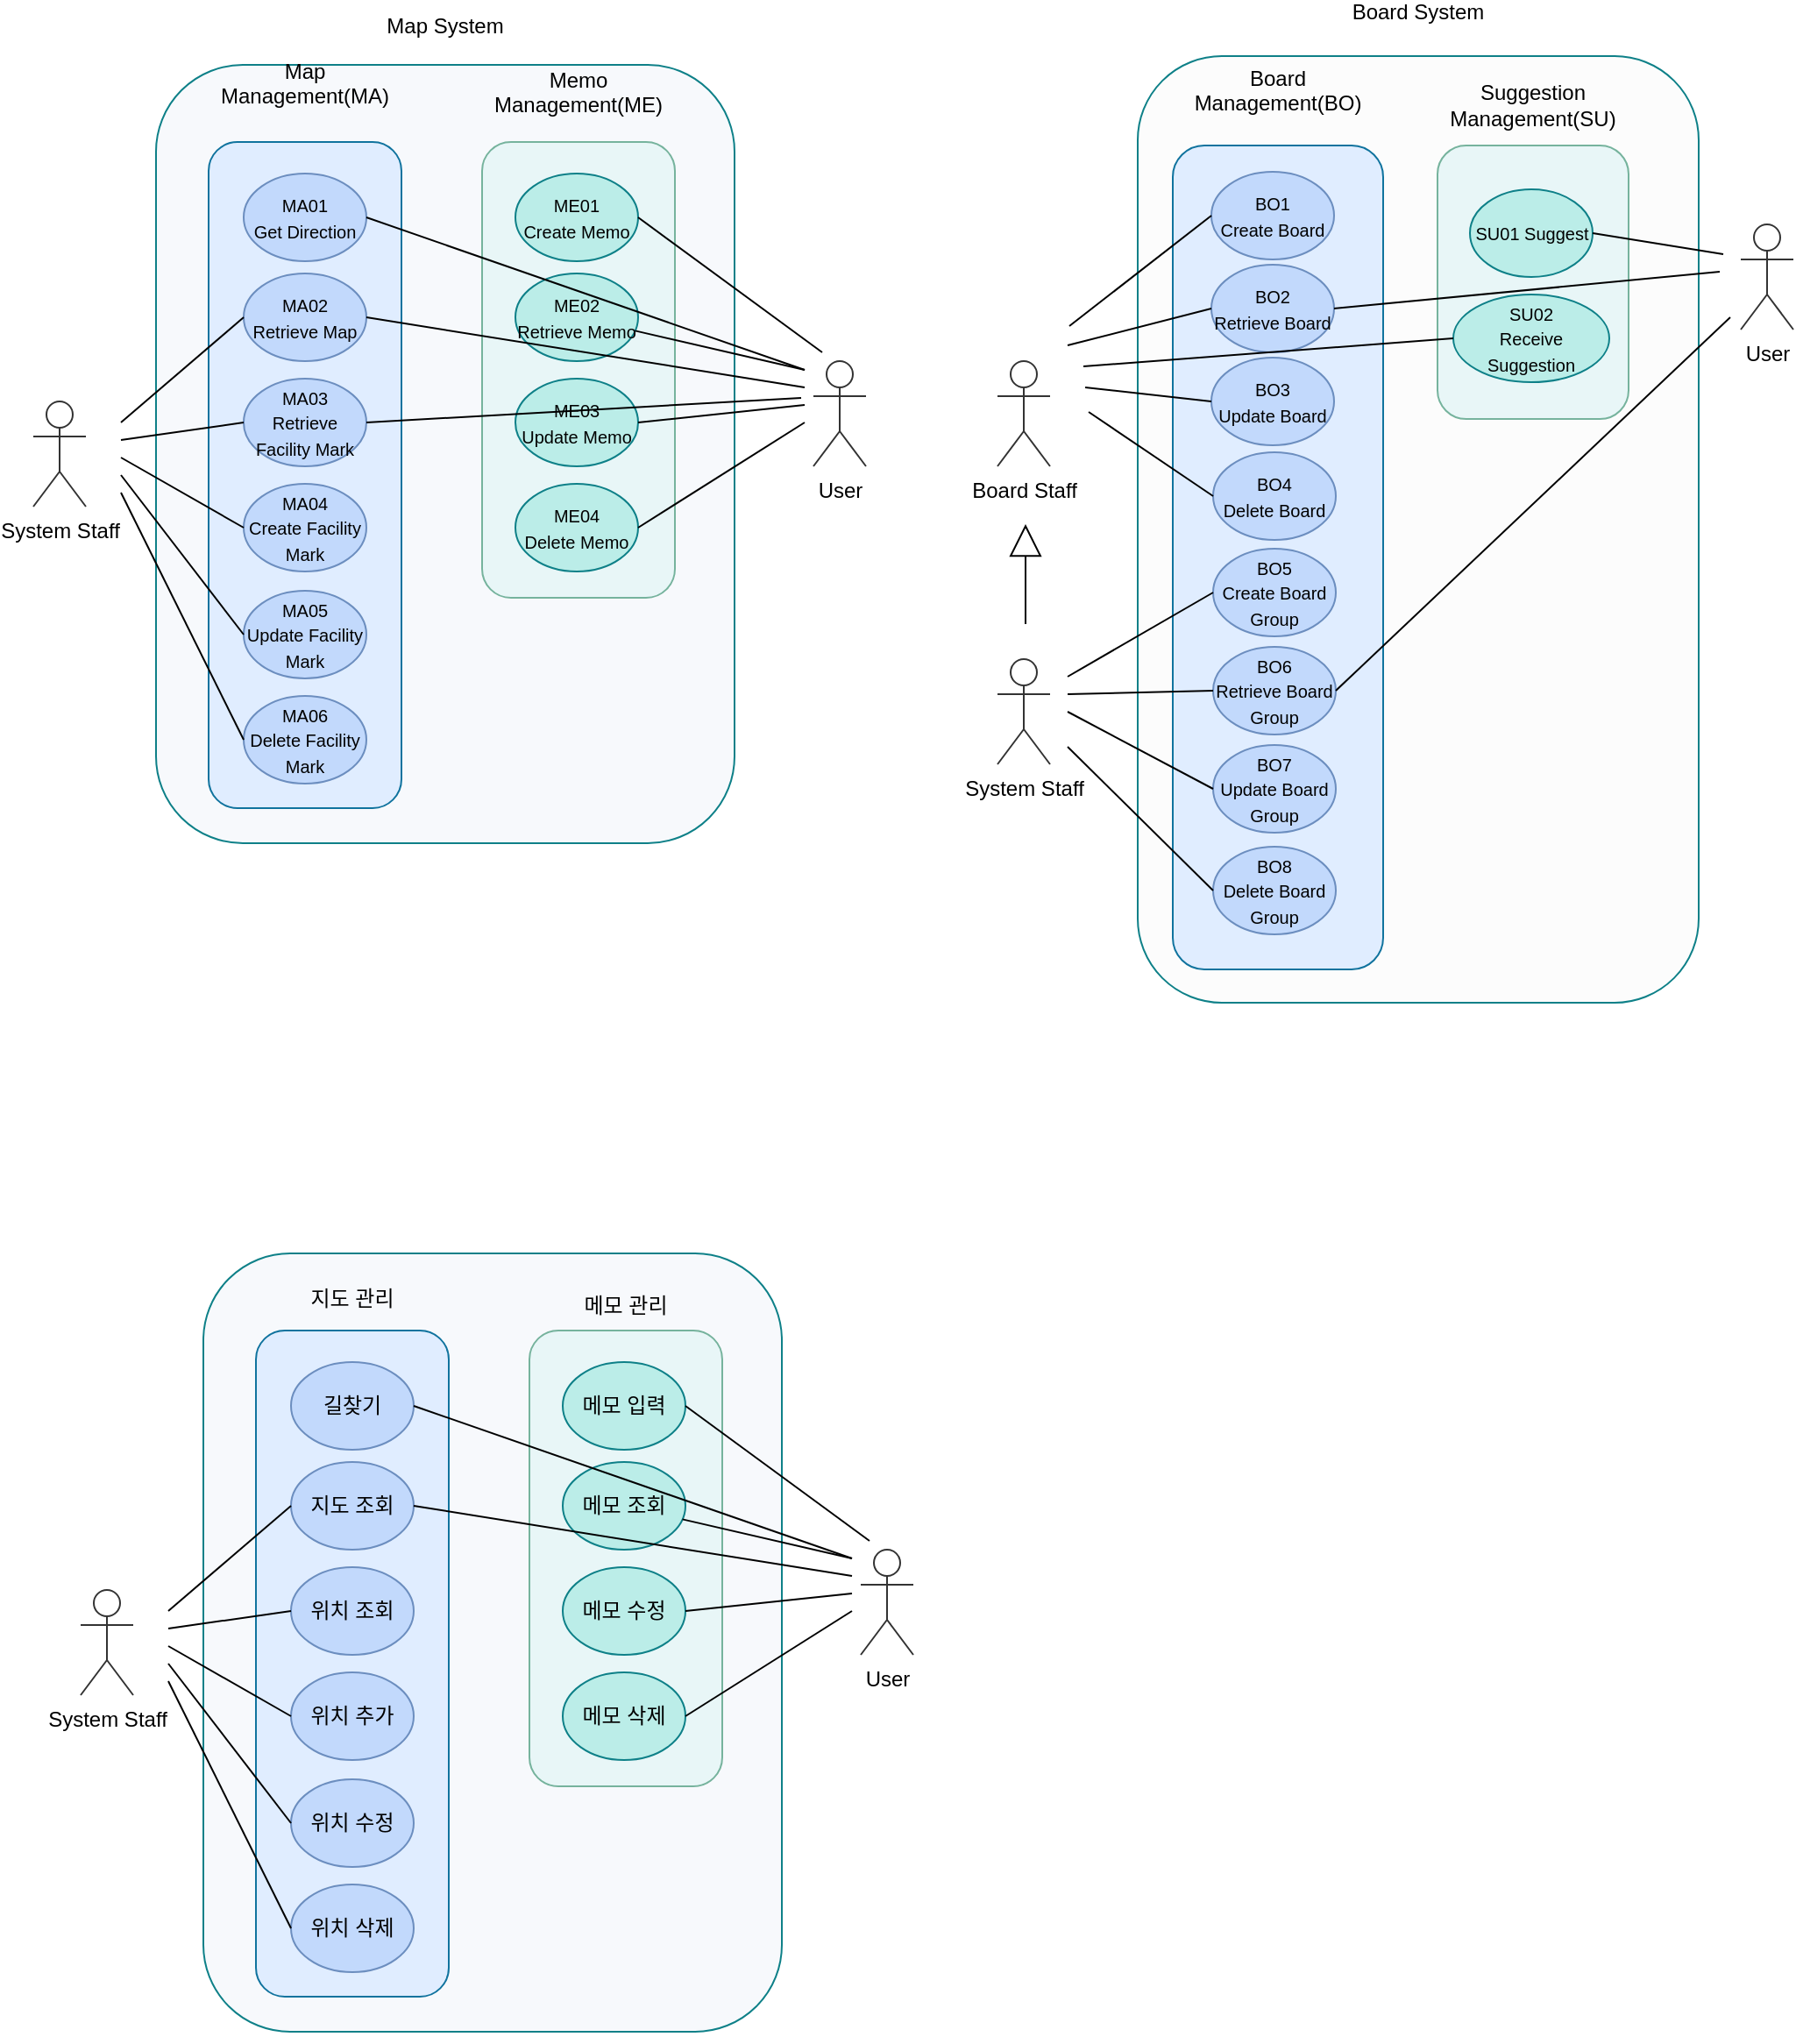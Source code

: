 <mxfile version="14.5.7" type="github">
  <diagram id="os8BwO5idqNauNAGnZHe" name="Page-1">
    <mxGraphModel dx="780" dy="434" grid="0" gridSize="10" guides="1" tooltips="1" connect="1" arrows="1" fold="1" page="1" pageScale="1" pageWidth="827" pageHeight="1169" math="0" shadow="0">
      <root>
        <mxCell id="0" />
        <mxCell id="1" parent="0" />
        <mxCell id="9S0N9jBB2vzTJLr5Gff_-77" value="" style="group" parent="1" vertex="1" connectable="0">
          <mxGeometry x="50" y="35" width="506" height="444" as="geometry" />
        </mxCell>
        <mxCell id="9S0N9jBB2vzTJLr5Gff_-24" value="Map System&lt;br&gt;&lt;br&gt;&lt;br&gt;&lt;br&gt;&lt;br&gt;&lt;br&gt;&lt;br&gt;&lt;br&gt;&lt;br&gt;&lt;br&gt;&lt;br&gt;&lt;br&gt;&lt;br&gt;&lt;br&gt;&lt;br&gt;&lt;br&gt;&lt;br&gt;&lt;br&gt;&lt;br&gt;&lt;br&gt;&lt;br&gt;&lt;br&gt;&lt;br&gt;&lt;br&gt;&lt;br&gt;&lt;br&gt;&lt;br&gt;&lt;br&gt;&lt;br&gt;&lt;br&gt;&lt;br&gt;&lt;br&gt;&lt;br&gt;&lt;br&gt;&lt;br&gt;" style="rounded=1;whiteSpace=wrap;html=1;strokeColor=#0e8088;fillColor=#F7F9FC;" parent="9S0N9jBB2vzTJLr5Gff_-77" vertex="1">
          <mxGeometry x="70" width="330" height="444" as="geometry" />
        </mxCell>
        <mxCell id="9S0N9jBB2vzTJLr5Gff_-1" value="System Staff" style="shape=umlActor;verticalLabelPosition=bottom;verticalAlign=top;html=1;outlineConnect=0;fillColor=none;strokeColor=#333333;" parent="9S0N9jBB2vzTJLr5Gff_-77" vertex="1">
          <mxGeometry y="192" width="30" height="60" as="geometry" />
        </mxCell>
        <mxCell id="9S0N9jBB2vzTJLr5Gff_-3" value="User" style="shape=umlActor;verticalLabelPosition=bottom;verticalAlign=top;html=1;outlineConnect=0;fillColor=none;strokeColor=#333333;" parent="9S0N9jBB2vzTJLr5Gff_-77" vertex="1">
          <mxGeometry x="445" y="169" width="30" height="60" as="geometry" />
        </mxCell>
        <mxCell id="9S0N9jBB2vzTJLr5Gff_-61" value="" style="group" parent="9S0N9jBB2vzTJLr5Gff_-77" vertex="1" connectable="0">
          <mxGeometry x="100" y="44" width="110" height="380" as="geometry" />
        </mxCell>
        <mxCell id="9S0N9jBB2vzTJLr5Gff_-19" value="Map Management(MA)&lt;br&gt;&lt;br&gt;&lt;br&gt;&lt;br&gt;&lt;br&gt;&lt;br&gt;&lt;br&gt;&lt;br&gt;&lt;br&gt;&lt;br&gt;&lt;br&gt;&lt;br&gt;&lt;br&gt;&lt;br&gt;&lt;br&gt;&lt;br&gt;&lt;br&gt;&lt;br&gt;&lt;br&gt;&lt;br&gt;&lt;br&gt;&lt;br&gt;&lt;br&gt;&lt;br&gt;&lt;br&gt;&lt;br&gt;&lt;br&gt;&lt;br&gt;&lt;br&gt;&lt;br&gt;&lt;br&gt;&lt;br&gt;" style="rounded=1;whiteSpace=wrap;html=1;strokeColor=#10739e;fillColor=#E0EDFF;" parent="9S0N9jBB2vzTJLr5Gff_-61" vertex="1">
          <mxGeometry width="110" height="380" as="geometry" />
        </mxCell>
        <mxCell id="9S0N9jBB2vzTJLr5Gff_-6" value="&lt;font style=&quot;font-size: 10px&quot;&gt;MA04&lt;br&gt;Create Facility Mark&lt;/font&gt;" style="ellipse;whiteSpace=wrap;html=1;strokeColor=#6c8ebf;fillColor=#C2D9FC;" parent="9S0N9jBB2vzTJLr5Gff_-61" vertex="1">
          <mxGeometry x="20" y="195" width="70" height="50" as="geometry" />
        </mxCell>
        <mxCell id="9S0N9jBB2vzTJLr5Gff_-7" value="&lt;font style=&quot;font-size: 10px&quot;&gt;MA05&lt;br&gt;Update Facility Mark&lt;/font&gt;" style="ellipse;whiteSpace=wrap;html=1;strokeColor=#6c8ebf;fillColor=#C2D9FC;" parent="9S0N9jBB2vzTJLr5Gff_-61" vertex="1">
          <mxGeometry x="20" y="256" width="70" height="50" as="geometry" />
        </mxCell>
        <mxCell id="9S0N9jBB2vzTJLr5Gff_-8" value="&lt;font style=&quot;font-size: 10px&quot;&gt;MA06&lt;br&gt;Delete Facility Mark&lt;/font&gt;" style="ellipse;whiteSpace=wrap;html=1;strokeColor=#6c8ebf;fillColor=#C2D9FC;" parent="9S0N9jBB2vzTJLr5Gff_-61" vertex="1">
          <mxGeometry x="20" y="316" width="70" height="50" as="geometry" />
        </mxCell>
        <mxCell id="9S0N9jBB2vzTJLr5Gff_-9" value="&lt;font style=&quot;font-size: 10px&quot;&gt;MA01&lt;br&gt;Get Direction&lt;/font&gt;" style="ellipse;whiteSpace=wrap;html=1;strokeColor=#6c8ebf;fillColor=#C2D9FC;" parent="9S0N9jBB2vzTJLr5Gff_-61" vertex="1">
          <mxGeometry x="20" y="18" width="70" height="50" as="geometry" />
        </mxCell>
        <mxCell id="9S0N9jBB2vzTJLr5Gff_-10" value="&lt;font style=&quot;font-size: 10px&quot;&gt;MA03&lt;br&gt;Retrieve Facility Mark&lt;/font&gt;" style="ellipse;whiteSpace=wrap;html=1;strokeColor=#6c8ebf;fillColor=#C2D9FC;" parent="9S0N9jBB2vzTJLr5Gff_-61" vertex="1">
          <mxGeometry x="20" y="135" width="70" height="50" as="geometry" />
        </mxCell>
        <mxCell id="9S0N9jBB2vzTJLr5Gff_-12" value="&lt;font style=&quot;font-size: 10px&quot;&gt;MA02&lt;br&gt;Retrieve Map&lt;/font&gt;" style="ellipse;whiteSpace=wrap;html=1;strokeColor=#6c8ebf;fillColor=#C2D9FC;" parent="9S0N9jBB2vzTJLr5Gff_-61" vertex="1">
          <mxGeometry x="20" y="75" width="70" height="50" as="geometry" />
        </mxCell>
        <mxCell id="9S0N9jBB2vzTJLr5Gff_-62" value="" style="group" parent="9S0N9jBB2vzTJLr5Gff_-77" vertex="1" connectable="0">
          <mxGeometry x="256" y="44" width="110" height="260" as="geometry" />
        </mxCell>
        <mxCell id="9S0N9jBB2vzTJLr5Gff_-18" value="Memo Management(ME)&lt;br&gt;&lt;br&gt;&lt;br&gt;&lt;br&gt;&lt;br&gt;&lt;br&gt;&lt;br&gt;&lt;br&gt;&lt;br&gt;&lt;br&gt;&lt;br&gt;&lt;br&gt;&lt;br&gt;&lt;br&gt;&lt;br&gt;&lt;br&gt;&lt;br&gt;&lt;br&gt;&lt;br&gt;&lt;br&gt;&lt;br&gt;&lt;br&gt;&lt;br&gt;" style="rounded=1;whiteSpace=wrap;html=1;fillColor=#E8F6F7;strokeColor=#76B39D;" parent="9S0N9jBB2vzTJLr5Gff_-62" vertex="1">
          <mxGeometry width="110" height="260" as="geometry" />
        </mxCell>
        <mxCell id="9S0N9jBB2vzTJLr5Gff_-14" value="&lt;font style=&quot;font-size: 10px&quot;&gt;ME01&lt;br&gt;Create Memo&lt;/font&gt;" style="ellipse;whiteSpace=wrap;html=1;strokeColor=#0e8088;fillColor=#BBEDE8;" parent="9S0N9jBB2vzTJLr5Gff_-62" vertex="1">
          <mxGeometry x="19" y="18" width="70" height="50" as="geometry" />
        </mxCell>
        <mxCell id="9S0N9jBB2vzTJLr5Gff_-15" value="&lt;font style=&quot;font-size: 10px&quot;&gt;ME02&lt;br&gt;Retrieve Memo&lt;/font&gt;" style="ellipse;whiteSpace=wrap;html=1;strokeColor=#0e8088;fillColor=#BBEDE8;" parent="9S0N9jBB2vzTJLr5Gff_-62" vertex="1">
          <mxGeometry x="19" y="75" width="70" height="50" as="geometry" />
        </mxCell>
        <mxCell id="9S0N9jBB2vzTJLr5Gff_-16" value="&lt;font style=&quot;font-size: 10px&quot;&gt;ME03&lt;br&gt;Update Memo&lt;/font&gt;" style="ellipse;whiteSpace=wrap;html=1;strokeColor=#0e8088;fillColor=#BBEDE8;" parent="9S0N9jBB2vzTJLr5Gff_-62" vertex="1">
          <mxGeometry x="19" y="135" width="70" height="50" as="geometry" />
        </mxCell>
        <mxCell id="9S0N9jBB2vzTJLr5Gff_-17" value="&lt;font style=&quot;font-size: 10px&quot;&gt;ME04&lt;br&gt;Delete Memo&lt;/font&gt;" style="ellipse;whiteSpace=wrap;html=1;strokeColor=#0e8088;fillColor=#BBEDE8;" parent="9S0N9jBB2vzTJLr5Gff_-62" vertex="1">
          <mxGeometry x="19" y="195" width="70" height="50" as="geometry" />
        </mxCell>
        <mxCell id="9S0N9jBB2vzTJLr5Gff_-64" value="" style="endArrow=none;html=1;exitX=1;exitY=0.5;exitDx=0;exitDy=0;" parent="9S0N9jBB2vzTJLr5Gff_-77" source="9S0N9jBB2vzTJLr5Gff_-14" edge="1">
          <mxGeometry width="50" height="50" relative="1" as="geometry">
            <mxPoint x="260" y="304" as="sourcePoint" />
            <mxPoint x="450" y="164" as="targetPoint" />
          </mxGeometry>
        </mxCell>
        <mxCell id="9S0N9jBB2vzTJLr5Gff_-65" value="" style="endArrow=none;html=1;" parent="9S0N9jBB2vzTJLr5Gff_-77" source="9S0N9jBB2vzTJLr5Gff_-15" edge="1">
          <mxGeometry width="50" height="50" relative="1" as="geometry">
            <mxPoint x="355" y="97" as="sourcePoint" />
            <mxPoint x="440" y="174" as="targetPoint" />
          </mxGeometry>
        </mxCell>
        <mxCell id="9S0N9jBB2vzTJLr5Gff_-66" value="" style="endArrow=none;html=1;exitX=1;exitY=0.5;exitDx=0;exitDy=0;" parent="9S0N9jBB2vzTJLr5Gff_-77" source="9S0N9jBB2vzTJLr5Gff_-16" edge="1">
          <mxGeometry width="50" height="50" relative="1" as="geometry">
            <mxPoint x="365" y="107" as="sourcePoint" />
            <mxPoint x="440" y="194" as="targetPoint" />
          </mxGeometry>
        </mxCell>
        <mxCell id="9S0N9jBB2vzTJLr5Gff_-67" value="" style="endArrow=none;html=1;exitX=1;exitY=0.5;exitDx=0;exitDy=0;" parent="9S0N9jBB2vzTJLr5Gff_-77" source="9S0N9jBB2vzTJLr5Gff_-17" edge="1">
          <mxGeometry width="50" height="50" relative="1" as="geometry">
            <mxPoint x="375" y="117" as="sourcePoint" />
            <mxPoint x="440" y="204" as="targetPoint" />
          </mxGeometry>
        </mxCell>
        <mxCell id="9S0N9jBB2vzTJLr5Gff_-68" value="" style="endArrow=none;html=1;exitX=1;exitY=0.5;exitDx=0;exitDy=0;" parent="9S0N9jBB2vzTJLr5Gff_-77" source="9S0N9jBB2vzTJLr5Gff_-9" edge="1">
          <mxGeometry width="50" height="50" relative="1" as="geometry">
            <mxPoint x="385" y="127" as="sourcePoint" />
            <mxPoint x="440" y="174" as="targetPoint" />
          </mxGeometry>
        </mxCell>
        <mxCell id="9S0N9jBB2vzTJLr5Gff_-69" value="" style="endArrow=none;html=1;exitX=1;exitY=0.5;exitDx=0;exitDy=0;" parent="9S0N9jBB2vzTJLr5Gff_-77" source="9S0N9jBB2vzTJLr5Gff_-12" edge="1">
          <mxGeometry width="50" height="50" relative="1" as="geometry">
            <mxPoint x="395" y="137" as="sourcePoint" />
            <mxPoint x="440" y="184" as="targetPoint" />
          </mxGeometry>
        </mxCell>
        <mxCell id="9S0N9jBB2vzTJLr5Gff_-70" value="" style="endArrow=none;html=1;entryX=0;entryY=0.5;entryDx=0;entryDy=0;" parent="9S0N9jBB2vzTJLr5Gff_-77" target="9S0N9jBB2vzTJLr5Gff_-10" edge="1">
          <mxGeometry width="50" height="50" relative="1" as="geometry">
            <mxPoint x="50" y="214" as="sourcePoint" />
            <mxPoint x="490" y="234" as="targetPoint" />
          </mxGeometry>
        </mxCell>
        <mxCell id="9S0N9jBB2vzTJLr5Gff_-72" value="" style="endArrow=none;html=1;entryX=0;entryY=0.5;entryDx=0;entryDy=0;" parent="9S0N9jBB2vzTJLr5Gff_-77" target="9S0N9jBB2vzTJLr5Gff_-6" edge="1">
          <mxGeometry width="50" height="50" relative="1" as="geometry">
            <mxPoint x="50" y="224" as="sourcePoint" />
            <mxPoint x="130.0" y="214" as="targetPoint" />
          </mxGeometry>
        </mxCell>
        <mxCell id="9S0N9jBB2vzTJLr5Gff_-73" value="" style="endArrow=none;html=1;entryX=0;entryY=0.5;entryDx=0;entryDy=0;" parent="9S0N9jBB2vzTJLr5Gff_-77" target="9S0N9jBB2vzTJLr5Gff_-7" edge="1">
          <mxGeometry width="50" height="50" relative="1" as="geometry">
            <mxPoint x="50" y="234" as="sourcePoint" />
            <mxPoint x="140.0" y="224" as="targetPoint" />
          </mxGeometry>
        </mxCell>
        <mxCell id="9S0N9jBB2vzTJLr5Gff_-74" value="" style="endArrow=none;html=1;entryX=0;entryY=0.5;entryDx=0;entryDy=0;" parent="9S0N9jBB2vzTJLr5Gff_-77" target="9S0N9jBB2vzTJLr5Gff_-8" edge="1">
          <mxGeometry width="50" height="50" relative="1" as="geometry">
            <mxPoint x="50" y="244" as="sourcePoint" />
            <mxPoint x="150.0" y="234" as="targetPoint" />
          </mxGeometry>
        </mxCell>
        <mxCell id="9S0N9jBB2vzTJLr5Gff_-75" value="" style="endArrow=none;html=1;entryX=0;entryY=0.5;entryDx=0;entryDy=0;" parent="9S0N9jBB2vzTJLr5Gff_-77" target="9S0N9jBB2vzTJLr5Gff_-12" edge="1">
          <mxGeometry width="50" height="50" relative="1" as="geometry">
            <mxPoint x="50" y="204" as="sourcePoint" />
            <mxPoint x="160.0" y="244" as="targetPoint" />
          </mxGeometry>
        </mxCell>
        <mxCell id="H-9pgvWS_5h5iuOldSry-1" value="" style="group" vertex="1" connectable="0" parent="1">
          <mxGeometry x="77" y="713" width="506" height="444" as="geometry" />
        </mxCell>
        <mxCell id="H-9pgvWS_5h5iuOldSry-2" value="" style="rounded=1;whiteSpace=wrap;html=1;strokeColor=#0e8088;fillColor=#F7F9FC;" vertex="1" parent="H-9pgvWS_5h5iuOldSry-1">
          <mxGeometry x="70" width="330" height="444" as="geometry" />
        </mxCell>
        <mxCell id="H-9pgvWS_5h5iuOldSry-3" value="System Staff" style="shape=umlActor;verticalLabelPosition=bottom;verticalAlign=top;html=1;outlineConnect=0;fillColor=none;strokeColor=#333333;" vertex="1" parent="H-9pgvWS_5h5iuOldSry-1">
          <mxGeometry y="192" width="30" height="60" as="geometry" />
        </mxCell>
        <mxCell id="H-9pgvWS_5h5iuOldSry-4" value="User" style="shape=umlActor;verticalLabelPosition=bottom;verticalAlign=top;html=1;outlineConnect=0;fillColor=none;strokeColor=#333333;" vertex="1" parent="H-9pgvWS_5h5iuOldSry-1">
          <mxGeometry x="445" y="169" width="30" height="60" as="geometry" />
        </mxCell>
        <mxCell id="H-9pgvWS_5h5iuOldSry-5" value="" style="group" vertex="1" connectable="0" parent="H-9pgvWS_5h5iuOldSry-1">
          <mxGeometry x="100" y="44" width="110" height="380" as="geometry" />
        </mxCell>
        <mxCell id="H-9pgvWS_5h5iuOldSry-6" value="지도 관리&lt;br&gt;&lt;br&gt;&lt;br&gt;&lt;br&gt;&lt;br&gt;&lt;br&gt;&lt;br&gt;&lt;br&gt;&lt;br&gt;&lt;br&gt;&lt;br&gt;&lt;br&gt;&lt;br&gt;&lt;br&gt;&lt;br&gt;&lt;br&gt;&lt;br&gt;&lt;br&gt;&lt;br&gt;&lt;br&gt;&lt;br&gt;&lt;br&gt;&lt;br&gt;&lt;br&gt;&lt;br&gt;&lt;br&gt;&lt;br&gt;&lt;br&gt;&lt;br&gt;&lt;br&gt;" style="rounded=1;whiteSpace=wrap;html=1;strokeColor=#10739e;fillColor=#E0EDFF;" vertex="1" parent="H-9pgvWS_5h5iuOldSry-5">
          <mxGeometry width="110" height="380" as="geometry" />
        </mxCell>
        <mxCell id="H-9pgvWS_5h5iuOldSry-7" value="위치 추가" style="ellipse;whiteSpace=wrap;html=1;strokeColor=#6c8ebf;fillColor=#C2D9FC;" vertex="1" parent="H-9pgvWS_5h5iuOldSry-5">
          <mxGeometry x="20" y="195" width="70" height="50" as="geometry" />
        </mxCell>
        <mxCell id="H-9pgvWS_5h5iuOldSry-8" value="위치 수정" style="ellipse;whiteSpace=wrap;html=1;strokeColor=#6c8ebf;fillColor=#C2D9FC;" vertex="1" parent="H-9pgvWS_5h5iuOldSry-5">
          <mxGeometry x="20" y="256" width="70" height="50" as="geometry" />
        </mxCell>
        <mxCell id="H-9pgvWS_5h5iuOldSry-9" value="위치 삭제" style="ellipse;whiteSpace=wrap;html=1;strokeColor=#6c8ebf;fillColor=#C2D9FC;" vertex="1" parent="H-9pgvWS_5h5iuOldSry-5">
          <mxGeometry x="20" y="316" width="70" height="50" as="geometry" />
        </mxCell>
        <mxCell id="H-9pgvWS_5h5iuOldSry-10" value="길찾기" style="ellipse;whiteSpace=wrap;html=1;strokeColor=#6c8ebf;fillColor=#C2D9FC;" vertex="1" parent="H-9pgvWS_5h5iuOldSry-5">
          <mxGeometry x="20" y="18" width="70" height="50" as="geometry" />
        </mxCell>
        <mxCell id="H-9pgvWS_5h5iuOldSry-11" value="위치 조회" style="ellipse;whiteSpace=wrap;html=1;strokeColor=#6c8ebf;fillColor=#C2D9FC;" vertex="1" parent="H-9pgvWS_5h5iuOldSry-5">
          <mxGeometry x="20" y="135" width="70" height="50" as="geometry" />
        </mxCell>
        <mxCell id="H-9pgvWS_5h5iuOldSry-12" value="지도 조회" style="ellipse;whiteSpace=wrap;html=1;strokeColor=#6c8ebf;fillColor=#C2D9FC;" vertex="1" parent="H-9pgvWS_5h5iuOldSry-5">
          <mxGeometry x="20" y="75" width="70" height="50" as="geometry" />
        </mxCell>
        <mxCell id="H-9pgvWS_5h5iuOldSry-13" value="" style="group" vertex="1" connectable="0" parent="H-9pgvWS_5h5iuOldSry-1">
          <mxGeometry x="256" y="44" width="110" height="260" as="geometry" />
        </mxCell>
        <mxCell id="H-9pgvWS_5h5iuOldSry-14" value="메모 관리&lt;br&gt;&lt;br&gt;&lt;br&gt;&lt;br&gt;&lt;br&gt;&lt;br&gt;&lt;br&gt;&lt;br&gt;&lt;br&gt;&lt;br&gt;&lt;br&gt;&lt;br&gt;&lt;br&gt;&lt;br&gt;&lt;br&gt;&lt;br&gt;&lt;br&gt;&lt;br&gt;&lt;br&gt;&lt;br&gt;&lt;br&gt;" style="rounded=1;whiteSpace=wrap;html=1;fillColor=#E8F6F7;strokeColor=#76B39D;" vertex="1" parent="H-9pgvWS_5h5iuOldSry-13">
          <mxGeometry width="110" height="260" as="geometry" />
        </mxCell>
        <mxCell id="H-9pgvWS_5h5iuOldSry-15" value="메모 입력" style="ellipse;whiteSpace=wrap;html=1;strokeColor=#0e8088;fillColor=#BBEDE8;" vertex="1" parent="H-9pgvWS_5h5iuOldSry-13">
          <mxGeometry x="19" y="18" width="70" height="50" as="geometry" />
        </mxCell>
        <mxCell id="H-9pgvWS_5h5iuOldSry-16" value="메모 조회" style="ellipse;whiteSpace=wrap;html=1;strokeColor=#0e8088;fillColor=#BBEDE8;" vertex="1" parent="H-9pgvWS_5h5iuOldSry-13">
          <mxGeometry x="19" y="75" width="70" height="50" as="geometry" />
        </mxCell>
        <mxCell id="H-9pgvWS_5h5iuOldSry-17" value="메모 수정&lt;span style=&quot;color: rgba(0 , 0 , 0 , 0) ; font-family: monospace ; font-size: 0px&quot;&gt;%3CmxGraphModel%3E%3Croot%3E%3CmxCell%20id%3D%220%22%2F%3E%3CmxCell%20id%3D%221%22%20parent%3D%220%22%2F%3E%3CmxCell%20id%3D%222%22%20value%3D%22%EC%9C%84%EC%B9%98%20%EC%82%AD%EC%A0%9C%22%20style%3D%22ellipse%3BwhiteSpace%3Dwrap%3Bhtml%3D1%3B%22%20vertex%3D%221%22%20parent%3D%221%22%3E%3CmxGeometry%20x%3D%22190%22%20y%3D%22235%22%20width%3D%2270%22%20height%3D%2250%22%20as%3D%22geometry%22%2F%3E%3C%2FmxCell%3E%3C%2Froot%3E%3C%2FmxGraphModel%3E&lt;/span&gt;" style="ellipse;whiteSpace=wrap;html=1;strokeColor=#0e8088;fillColor=#BBEDE8;" vertex="1" parent="H-9pgvWS_5h5iuOldSry-13">
          <mxGeometry x="19" y="135" width="70" height="50" as="geometry" />
        </mxCell>
        <mxCell id="H-9pgvWS_5h5iuOldSry-18" value="메모 삭제" style="ellipse;whiteSpace=wrap;html=1;strokeColor=#0e8088;fillColor=#BBEDE8;" vertex="1" parent="H-9pgvWS_5h5iuOldSry-13">
          <mxGeometry x="19" y="195" width="70" height="50" as="geometry" />
        </mxCell>
        <mxCell id="H-9pgvWS_5h5iuOldSry-19" value="" style="endArrow=none;html=1;exitX=1;exitY=0.5;exitDx=0;exitDy=0;" edge="1" parent="H-9pgvWS_5h5iuOldSry-1" source="H-9pgvWS_5h5iuOldSry-15">
          <mxGeometry width="50" height="50" relative="1" as="geometry">
            <mxPoint x="260" y="304" as="sourcePoint" />
            <mxPoint x="450" y="164" as="targetPoint" />
          </mxGeometry>
        </mxCell>
        <mxCell id="H-9pgvWS_5h5iuOldSry-20" value="" style="endArrow=none;html=1;" edge="1" parent="H-9pgvWS_5h5iuOldSry-1" source="H-9pgvWS_5h5iuOldSry-16">
          <mxGeometry width="50" height="50" relative="1" as="geometry">
            <mxPoint x="355" y="97" as="sourcePoint" />
            <mxPoint x="440" y="174" as="targetPoint" />
          </mxGeometry>
        </mxCell>
        <mxCell id="H-9pgvWS_5h5iuOldSry-21" value="" style="endArrow=none;html=1;exitX=1;exitY=0.5;exitDx=0;exitDy=0;" edge="1" parent="H-9pgvWS_5h5iuOldSry-1" source="H-9pgvWS_5h5iuOldSry-17">
          <mxGeometry width="50" height="50" relative="1" as="geometry">
            <mxPoint x="365" y="107" as="sourcePoint" />
            <mxPoint x="440" y="194" as="targetPoint" />
          </mxGeometry>
        </mxCell>
        <mxCell id="H-9pgvWS_5h5iuOldSry-22" value="" style="endArrow=none;html=1;exitX=1;exitY=0.5;exitDx=0;exitDy=0;" edge="1" parent="H-9pgvWS_5h5iuOldSry-1" source="H-9pgvWS_5h5iuOldSry-18">
          <mxGeometry width="50" height="50" relative="1" as="geometry">
            <mxPoint x="375" y="117" as="sourcePoint" />
            <mxPoint x="440" y="204" as="targetPoint" />
          </mxGeometry>
        </mxCell>
        <mxCell id="H-9pgvWS_5h5iuOldSry-23" value="" style="endArrow=none;html=1;exitX=1;exitY=0.5;exitDx=0;exitDy=0;" edge="1" parent="H-9pgvWS_5h5iuOldSry-1" source="H-9pgvWS_5h5iuOldSry-10">
          <mxGeometry width="50" height="50" relative="1" as="geometry">
            <mxPoint x="385" y="127" as="sourcePoint" />
            <mxPoint x="440" y="174" as="targetPoint" />
          </mxGeometry>
        </mxCell>
        <mxCell id="H-9pgvWS_5h5iuOldSry-24" value="" style="endArrow=none;html=1;exitX=1;exitY=0.5;exitDx=0;exitDy=0;" edge="1" parent="H-9pgvWS_5h5iuOldSry-1" source="H-9pgvWS_5h5iuOldSry-12">
          <mxGeometry width="50" height="50" relative="1" as="geometry">
            <mxPoint x="395" y="137" as="sourcePoint" />
            <mxPoint x="440" y="184" as="targetPoint" />
          </mxGeometry>
        </mxCell>
        <mxCell id="H-9pgvWS_5h5iuOldSry-25" value="" style="endArrow=none;html=1;entryX=0;entryY=0.5;entryDx=0;entryDy=0;" edge="1" parent="H-9pgvWS_5h5iuOldSry-1" target="H-9pgvWS_5h5iuOldSry-11">
          <mxGeometry width="50" height="50" relative="1" as="geometry">
            <mxPoint x="50" y="214" as="sourcePoint" />
            <mxPoint x="490" y="234" as="targetPoint" />
          </mxGeometry>
        </mxCell>
        <mxCell id="H-9pgvWS_5h5iuOldSry-26" value="" style="endArrow=none;html=1;entryX=0;entryY=0.5;entryDx=0;entryDy=0;" edge="1" parent="H-9pgvWS_5h5iuOldSry-1" target="H-9pgvWS_5h5iuOldSry-7">
          <mxGeometry width="50" height="50" relative="1" as="geometry">
            <mxPoint x="50" y="224" as="sourcePoint" />
            <mxPoint x="130.0" y="214" as="targetPoint" />
          </mxGeometry>
        </mxCell>
        <mxCell id="H-9pgvWS_5h5iuOldSry-27" value="" style="endArrow=none;html=1;entryX=0;entryY=0.5;entryDx=0;entryDy=0;" edge="1" parent="H-9pgvWS_5h5iuOldSry-1" target="H-9pgvWS_5h5iuOldSry-8">
          <mxGeometry width="50" height="50" relative="1" as="geometry">
            <mxPoint x="50" y="234" as="sourcePoint" />
            <mxPoint x="140.0" y="224" as="targetPoint" />
          </mxGeometry>
        </mxCell>
        <mxCell id="H-9pgvWS_5h5iuOldSry-28" value="" style="endArrow=none;html=1;entryX=0;entryY=0.5;entryDx=0;entryDy=0;" edge="1" parent="H-9pgvWS_5h5iuOldSry-1" target="H-9pgvWS_5h5iuOldSry-9">
          <mxGeometry width="50" height="50" relative="1" as="geometry">
            <mxPoint x="50" y="244" as="sourcePoint" />
            <mxPoint x="150.0" y="234" as="targetPoint" />
          </mxGeometry>
        </mxCell>
        <mxCell id="H-9pgvWS_5h5iuOldSry-29" value="" style="endArrow=none;html=1;entryX=0;entryY=0.5;entryDx=0;entryDy=0;" edge="1" parent="H-9pgvWS_5h5iuOldSry-1" target="H-9pgvWS_5h5iuOldSry-12">
          <mxGeometry width="50" height="50" relative="1" as="geometry">
            <mxPoint x="50" y="204" as="sourcePoint" />
            <mxPoint x="160.0" y="244" as="targetPoint" />
          </mxGeometry>
        </mxCell>
        <mxCell id="H-9pgvWS_5h5iuOldSry-32" value="" style="endArrow=none;html=1;exitX=1;exitY=0.5;exitDx=0;exitDy=0;" edge="1" parent="1" source="9S0N9jBB2vzTJLr5Gff_-10">
          <mxGeometry width="50" height="50" relative="1" as="geometry">
            <mxPoint x="282" y="298" as="sourcePoint" />
            <mxPoint x="488" y="225" as="targetPoint" />
          </mxGeometry>
        </mxCell>
        <mxCell id="9S0N9jBB2vzTJLr5Gff_-25" value="Board System&lt;br&gt;&lt;br&gt;&lt;br&gt;&lt;br&gt;&lt;br&gt;&lt;br&gt;&lt;br&gt;&lt;br&gt;&lt;br&gt;&lt;br&gt;&lt;br&gt;&lt;br&gt;&lt;br&gt;&lt;br&gt;&lt;br&gt;&lt;br&gt;&lt;br&gt;&lt;br&gt;&lt;br&gt;&lt;br&gt;&lt;br&gt;&lt;br&gt;&lt;br&gt;&lt;br&gt;&lt;br&gt;&lt;br&gt;&lt;br&gt;&lt;br&gt;&lt;br&gt;&lt;br&gt;&lt;br&gt;&lt;br&gt;&lt;br&gt;&lt;br&gt;&lt;br&gt;&lt;br&gt;&lt;br&gt;&lt;br&gt;&lt;br&gt;&lt;br&gt;&lt;br&gt;&lt;br&gt;" style="rounded=1;whiteSpace=wrap;html=1;strokeColor=#0E8088;fillColor=#FCFCFC;" parent="1" vertex="1">
          <mxGeometry x="680" y="30" width="320" height="540" as="geometry" />
        </mxCell>
        <mxCell id="9S0N9jBB2vzTJLr5Gff_-109" value="User" style="shape=umlActor;verticalLabelPosition=bottom;verticalAlign=top;html=1;outlineConnect=0;strokeColor=#333333;fillColor=none;" parent="1" vertex="1">
          <mxGeometry x="1024" y="126" width="30" height="60" as="geometry" />
        </mxCell>
        <mxCell id="9S0N9jBB2vzTJLr5Gff_-128" value="" style="group" parent="1" vertex="1" connectable="0">
          <mxGeometry x="700" y="81" width="120" height="470" as="geometry" />
        </mxCell>
        <mxCell id="9S0N9jBB2vzTJLr5Gff_-120" value="Board Management(BO)&lt;br&gt;&lt;br&gt;&lt;br&gt;&lt;br&gt;&lt;br&gt;&lt;br&gt;&lt;br&gt;&lt;br&gt;&lt;br&gt;&lt;br&gt;&lt;br&gt;&lt;br&gt;&lt;br&gt;&lt;br&gt;&lt;br&gt;&lt;br&gt;&lt;br&gt;&lt;br&gt;&lt;br&gt;&lt;br&gt;&lt;br&gt;&lt;br&gt;&lt;br&gt;&lt;br&gt;&lt;br&gt;&lt;br&gt;&lt;br&gt;&lt;br&gt;&lt;br&gt;&lt;br&gt;&lt;br&gt;&lt;br&gt;&lt;br&gt;&lt;br&gt;&lt;br&gt;&lt;br&gt;&lt;br&gt;&lt;br&gt;" style="rounded=1;whiteSpace=wrap;html=1;strokeColor=#10739e;fillColor=#E0EDFF;" parent="9S0N9jBB2vzTJLr5Gff_-128" vertex="1">
          <mxGeometry width="120" height="470" as="geometry" />
        </mxCell>
        <mxCell id="9S0N9jBB2vzTJLr5Gff_-33" value="&lt;font style=&quot;font-size: 10px&quot;&gt;BO6&lt;br&gt;Retrieve Board Group&lt;/font&gt;" style="ellipse;whiteSpace=wrap;html=1;fillColor=#C2D9FC;strokeColor=#6C8EBF;" parent="9S0N9jBB2vzTJLr5Gff_-128" vertex="1">
          <mxGeometry x="23" y="286" width="70" height="50" as="geometry" />
        </mxCell>
        <mxCell id="9S0N9jBB2vzTJLr5Gff_-29" value="&lt;font style=&quot;font-size: 10px&quot;&gt;BO5&lt;br&gt;Create Board Group&lt;/font&gt;" style="ellipse;whiteSpace=wrap;html=1;fillColor=#C2D9FC;strokeColor=#6C8EBF;" parent="9S0N9jBB2vzTJLr5Gff_-128" vertex="1">
          <mxGeometry x="23" y="230" width="70" height="50" as="geometry" />
        </mxCell>
        <mxCell id="9S0N9jBB2vzTJLr5Gff_-30" value="&lt;font style=&quot;font-size: 10px&quot;&gt;BO7&lt;br&gt;Update Board Group&lt;/font&gt;" style="ellipse;whiteSpace=wrap;html=1;fillColor=#C2D9FC;strokeColor=#6C8EBF;" parent="9S0N9jBB2vzTJLr5Gff_-128" vertex="1">
          <mxGeometry x="23" y="342" width="70" height="50" as="geometry" />
        </mxCell>
        <mxCell id="9S0N9jBB2vzTJLr5Gff_-31" value="&lt;font style=&quot;font-size: 10px&quot;&gt;BO8&lt;br&gt;Delete Board Group&lt;/font&gt;" style="ellipse;whiteSpace=wrap;html=1;fillColor=#C2D9FC;strokeColor=#6C8EBF;" parent="9S0N9jBB2vzTJLr5Gff_-128" vertex="1">
          <mxGeometry x="23" y="400" width="70" height="50" as="geometry" />
        </mxCell>
        <mxCell id="H-9pgvWS_5h5iuOldSry-35" value="" style="group" vertex="1" connectable="0" parent="9S0N9jBB2vzTJLr5Gff_-128">
          <mxGeometry x="22" y="15" width="71" height="210" as="geometry" />
        </mxCell>
        <mxCell id="9S0N9jBB2vzTJLr5Gff_-26" value="&lt;font style=&quot;font-size: 10px&quot;&gt;BO2&lt;br&gt;Retrieve Board&lt;/font&gt;" style="ellipse;whiteSpace=wrap;html=1;fillColor=#C2D9FC;strokeColor=#6C8EBF;" parent="H-9pgvWS_5h5iuOldSry-35" vertex="1">
          <mxGeometry y="53" width="70" height="50" as="geometry" />
        </mxCell>
        <mxCell id="9S0N9jBB2vzTJLr5Gff_-27" value="&lt;font style=&quot;font-size: 10px&quot;&gt;BO3&lt;br&gt;Update Board&lt;/font&gt;" style="ellipse;whiteSpace=wrap;html=1;fillColor=#C2D9FC;strokeColor=#6C8EBF;" parent="H-9pgvWS_5h5iuOldSry-35" vertex="1">
          <mxGeometry y="106" width="70" height="50" as="geometry" />
        </mxCell>
        <mxCell id="9S0N9jBB2vzTJLr5Gff_-32" value="&lt;font style=&quot;font-size: 10px&quot;&gt;BO1&lt;br&gt;Create Board&lt;/font&gt;" style="ellipse;whiteSpace=wrap;html=1;fillColor=#C2D9FC;strokeColor=#6C8EBF;" parent="H-9pgvWS_5h5iuOldSry-35" vertex="1">
          <mxGeometry width="70" height="50" as="geometry" />
        </mxCell>
        <mxCell id="9S0N9jBB2vzTJLr5Gff_-28" value="&lt;font style=&quot;font-size: 10px&quot;&gt;BO4&lt;br&gt;Delete Board&lt;/font&gt;" style="ellipse;whiteSpace=wrap;html=1;fillColor=#C2D9FC;strokeColor=#6C8EBF;" parent="H-9pgvWS_5h5iuOldSry-35" vertex="1">
          <mxGeometry x="1" y="160" width="70" height="50" as="geometry" />
        </mxCell>
        <mxCell id="9S0N9jBB2vzTJLr5Gff_-129" value="" style="group" parent="1" vertex="1" connectable="0">
          <mxGeometry x="850" y="81" width="109" height="156" as="geometry" />
        </mxCell>
        <mxCell id="9S0N9jBB2vzTJLr5Gff_-110" value="Suggestion Management(SU)&lt;br&gt;&lt;br&gt;&lt;br&gt;&lt;br&gt;&lt;br&gt;&lt;br&gt;&lt;br&gt;&lt;br&gt;&lt;br&gt;&lt;br&gt;&lt;br&gt;&lt;br&gt;&lt;br&gt;&lt;br&gt;&lt;br&gt;" style="rounded=1;whiteSpace=wrap;html=1;fillColor=#E8F6F7;strokeColor=#76B39D;" parent="9S0N9jBB2vzTJLr5Gff_-129" vertex="1">
          <mxGeometry x="1" width="109" height="156" as="geometry" />
        </mxCell>
        <mxCell id="9S0N9jBB2vzTJLr5Gff_-38" value="&lt;font style=&quot;font-size: 10px&quot;&gt;SU01 Suggest&lt;/font&gt;" style="ellipse;whiteSpace=wrap;html=1;fillColor=#BBEDE8;strokeColor=#0E8088;" parent="9S0N9jBB2vzTJLr5Gff_-129" vertex="1">
          <mxGeometry x="19.5" y="25" width="70" height="50" as="geometry" />
        </mxCell>
        <mxCell id="9S0N9jBB2vzTJLr5Gff_-39" value="&lt;font style=&quot;font-size: 10px&quot;&gt;SU02&lt;br&gt;Receive Suggestion&lt;/font&gt;" style="ellipse;whiteSpace=wrap;html=1;fillColor=#BBEDE8;strokeColor=#0E8088;" parent="9S0N9jBB2vzTJLr5Gff_-129" vertex="1">
          <mxGeometry x="10" y="85" width="89" height="50" as="geometry" />
        </mxCell>
        <mxCell id="9S0N9jBB2vzTJLr5Gff_-148" value="" style="endArrow=none;html=1;entryX=1;entryY=0.5;entryDx=0;entryDy=0;" parent="1" target="9S0N9jBB2vzTJLr5Gff_-38" edge="1">
          <mxGeometry x="600" y="30" width="50" height="50" as="geometry">
            <mxPoint x="1014" y="143" as="sourcePoint" />
            <mxPoint x="760" y="254.0" as="targetPoint" />
          </mxGeometry>
        </mxCell>
        <mxCell id="9S0N9jBB2vzTJLr5Gff_-149" value="" style="endArrow=none;html=1;entryX=1;entryY=0.5;entryDx=0;entryDy=0;" parent="1" target="9S0N9jBB2vzTJLr5Gff_-33" edge="1">
          <mxGeometry x="600" y="30" width="50" height="50" as="geometry">
            <mxPoint x="1018" y="179" as="sourcePoint" />
            <mxPoint x="770" y="264.0" as="targetPoint" />
          </mxGeometry>
        </mxCell>
        <mxCell id="9S0N9jBB2vzTJLr5Gff_-150" value="" style="endArrow=none;html=1;exitX=0;exitY=0.5;exitDx=0;exitDy=0;" parent="1" source="9S0N9jBB2vzTJLr5Gff_-39" edge="1">
          <mxGeometry x="600" y="30" width="50" height="50" as="geometry">
            <mxPoint x="862" y="261" as="sourcePoint" />
            <mxPoint x="649" y="207" as="targetPoint" />
          </mxGeometry>
        </mxCell>
        <mxCell id="H-9pgvWS_5h5iuOldSry-34" value="" style="group" vertex="1" connectable="0" parent="1">
          <mxGeometry x="600" y="184" width="60" height="80" as="geometry" />
        </mxCell>
        <mxCell id="9S0N9jBB2vzTJLr5Gff_-41" value="Board Staff" style="shape=umlActor;verticalLabelPosition=bottom;verticalAlign=top;html=1;outlineConnect=0;strokeColor=#333333;fillColor=none;" parent="H-9pgvWS_5h5iuOldSry-34" vertex="1">
          <mxGeometry y="20" width="30" height="60" as="geometry" />
        </mxCell>
        <mxCell id="9S0N9jBB2vzTJLr5Gff_-135" value="" style="endArrow=none;html=1;exitX=0;exitY=0.5;exitDx=0;exitDy=0;" parent="H-9pgvWS_5h5iuOldSry-34" source="9S0N9jBB2vzTJLr5Gff_-32" edge="1">
          <mxGeometry y="-154" width="50" height="50" as="geometry">
            <mxPoint x="-10" y="40" as="sourcePoint" />
            <mxPoint x="41" as="targetPoint" />
          </mxGeometry>
        </mxCell>
        <mxCell id="9S0N9jBB2vzTJLr5Gff_-136" value="" style="endArrow=none;html=1;exitX=0;exitY=0.5;exitDx=0;exitDy=0;" parent="H-9pgvWS_5h5iuOldSry-34" source="9S0N9jBB2vzTJLr5Gff_-26" edge="1">
          <mxGeometry y="-154" width="50" height="50" as="geometry">
            <mxPoint x="132" y="-53" as="sourcePoint" />
            <mxPoint x="40" y="11" as="targetPoint" />
          </mxGeometry>
        </mxCell>
        <mxCell id="9S0N9jBB2vzTJLr5Gff_-137" value="" style="endArrow=none;html=1;exitX=0;exitY=0.5;exitDx=0;exitDy=0;" parent="H-9pgvWS_5h5iuOldSry-34" source="9S0N9jBB2vzTJLr5Gff_-27" edge="1">
          <mxGeometry y="-154" width="50" height="50" as="geometry">
            <mxPoint x="142" y="-43" as="sourcePoint" />
            <mxPoint x="50" y="35" as="targetPoint" />
          </mxGeometry>
        </mxCell>
        <mxCell id="9S0N9jBB2vzTJLr5Gff_-138" value="" style="endArrow=none;html=1;exitX=0;exitY=0.5;exitDx=0;exitDy=0;" parent="H-9pgvWS_5h5iuOldSry-34" source="9S0N9jBB2vzTJLr5Gff_-28" edge="1">
          <mxGeometry y="-154" width="50" height="50" as="geometry">
            <mxPoint x="152" y="-33" as="sourcePoint" />
            <mxPoint x="52" y="49" as="targetPoint" />
          </mxGeometry>
        </mxCell>
        <mxCell id="H-9pgvWS_5h5iuOldSry-36" value="" style="group;rotation=90;" vertex="1" connectable="0" parent="1">
          <mxGeometry x="600" y="364" width="40" height="70" as="geometry" />
        </mxCell>
        <mxCell id="9S0N9jBB2vzTJLr5Gff_-42" value="System Staff" style="shape=umlActor;verticalLabelPosition=bottom;verticalAlign=top;html=1;outlineConnect=0;strokeColor=#333333;fillColor=none;" parent="H-9pgvWS_5h5iuOldSry-36" vertex="1">
          <mxGeometry y="10" width="30" height="60" as="geometry" />
        </mxCell>
        <mxCell id="9S0N9jBB2vzTJLr5Gff_-144" value="" style="endArrow=none;html=1;exitX=0;exitY=0.5;exitDx=0;exitDy=0;" parent="H-9pgvWS_5h5iuOldSry-36" source="9S0N9jBB2vzTJLr5Gff_-29" edge="1">
          <mxGeometry y="-334" width="50" height="50" as="geometry">
            <mxPoint x="202" y="-163" as="sourcePoint" />
            <mxPoint x="40" y="20" as="targetPoint" />
          </mxGeometry>
        </mxCell>
        <mxCell id="9S0N9jBB2vzTJLr5Gff_-145" value="" style="endArrow=none;html=1;exitX=0;exitY=0.5;exitDx=0;exitDy=0;" parent="H-9pgvWS_5h5iuOldSry-36" source="9S0N9jBB2vzTJLr5Gff_-33" edge="1">
          <mxGeometry y="-334" width="50" height="50" as="geometry">
            <mxPoint x="212" y="-153" as="sourcePoint" />
            <mxPoint x="40" y="30" as="targetPoint" />
          </mxGeometry>
        </mxCell>
        <mxCell id="9S0N9jBB2vzTJLr5Gff_-146" value="" style="endArrow=none;html=1;exitX=0;exitY=0.5;exitDx=0;exitDy=0;" parent="H-9pgvWS_5h5iuOldSry-36" source="9S0N9jBB2vzTJLr5Gff_-30" edge="1">
          <mxGeometry y="-334" width="50" height="50" as="geometry">
            <mxPoint x="222" y="-143" as="sourcePoint" />
            <mxPoint x="40" y="40" as="targetPoint" />
          </mxGeometry>
        </mxCell>
        <mxCell id="9S0N9jBB2vzTJLr5Gff_-147" value="" style="endArrow=none;html=1;exitX=0;exitY=0.5;exitDx=0;exitDy=0;" parent="H-9pgvWS_5h5iuOldSry-36" source="9S0N9jBB2vzTJLr5Gff_-31" edge="1">
          <mxGeometry y="-334" width="50" height="50" as="geometry">
            <mxPoint x="232" y="-133" as="sourcePoint" />
            <mxPoint x="40" y="60" as="targetPoint" />
          </mxGeometry>
        </mxCell>
        <mxCell id="H-9pgvWS_5h5iuOldSry-33" value="" style="endArrow=block;endSize=16;endFill=0;html=1;" edge="1" parent="1">
          <mxGeometry x="-132" y="-226" width="160" as="geometry">
            <mxPoint x="616" y="354" as="sourcePoint" />
            <mxPoint x="616" y="297" as="targetPoint" />
            <mxPoint x="-2" y="20" as="offset" />
          </mxGeometry>
        </mxCell>
        <mxCell id="H-9pgvWS_5h5iuOldSry-42" value="" style="endArrow=none;html=1;exitX=1;exitY=0.5;exitDx=0;exitDy=0;" edge="1" parent="1" source="9S0N9jBB2vzTJLr5Gff_-26">
          <mxGeometry width="50" height="50" relative="1" as="geometry">
            <mxPoint x="714" y="306" as="sourcePoint" />
            <mxPoint x="1012" y="153" as="targetPoint" />
          </mxGeometry>
        </mxCell>
      </root>
    </mxGraphModel>
  </diagram>
</mxfile>
